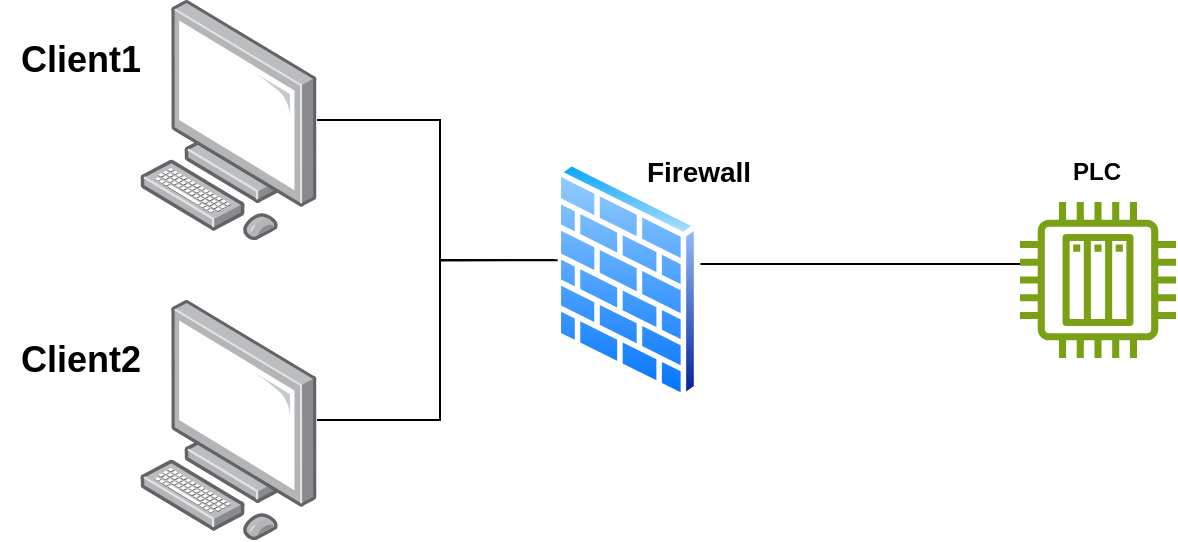 <mxfile version="22.1.9" type="device">
  <diagram name="Página-1" id="r3tNoG_vD98JxmsCDNUD">
    <mxGraphModel dx="1022" dy="513" grid="1" gridSize="10" guides="1" tooltips="1" connect="1" arrows="1" fold="1" page="1" pageScale="1" pageWidth="827" pageHeight="1169" math="0" shadow="0">
      <root>
        <mxCell id="0" />
        <mxCell id="1" parent="0" />
        <mxCell id="PRU5wxTGSgG_8JgcuDoo-1" value="" style="image;points=[];aspect=fixed;html=1;align=center;shadow=0;dashed=0;image=img/lib/allied_telesis/computer_and_terminals/Personal_Computer.svg;" vertex="1" parent="1">
          <mxGeometry x="170" y="160" width="88.54" height="120" as="geometry" />
        </mxCell>
        <mxCell id="PRU5wxTGSgG_8JgcuDoo-3" value="" style="image;points=[];aspect=fixed;html=1;align=center;shadow=0;dashed=0;image=img/lib/allied_telesis/computer_and_terminals/Personal_Computer.svg;" vertex="1" parent="1">
          <mxGeometry x="170" y="310" width="88.54" height="120" as="geometry" />
        </mxCell>
        <mxCell id="PRU5wxTGSgG_8JgcuDoo-4" value="" style="image;aspect=fixed;perimeter=ellipsePerimeter;html=1;align=center;shadow=0;dashed=0;spacingTop=3;image=img/lib/active_directory/firewall.svg;" vertex="1" parent="1">
          <mxGeometry x="377" y="240" width="73.2" height="120" as="geometry" />
        </mxCell>
        <mxCell id="PRU5wxTGSgG_8JgcuDoo-5" value="" style="sketch=0;outlineConnect=0;fontColor=#232F3E;gradientColor=none;fillColor=#7AA116;strokeColor=none;dashed=0;verticalLabelPosition=bottom;verticalAlign=top;align=center;html=1;fontSize=12;fontStyle=0;aspect=fixed;pointerEvents=1;shape=mxgraph.aws4.iot_thing_plc;" vertex="1" parent="1">
          <mxGeometry x="610" y="261" width="78" height="78" as="geometry" />
        </mxCell>
        <mxCell id="PRU5wxTGSgG_8JgcuDoo-10" value="" style="endArrow=none;html=1;rounded=0;edgeStyle=orthogonalEdgeStyle;entryX=0.025;entryY=0.418;entryDx=0;entryDy=0;entryPerimeter=0;" edge="1" parent="1" source="PRU5wxTGSgG_8JgcuDoo-1" target="PRU5wxTGSgG_8JgcuDoo-4">
          <mxGeometry width="50" height="50" relative="1" as="geometry">
            <mxPoint x="280" y="310" as="sourcePoint" />
            <mxPoint x="360" y="290" as="targetPoint" />
            <Array as="points">
              <mxPoint x="320" y="220" />
              <mxPoint x="320" y="290" />
            </Array>
          </mxGeometry>
        </mxCell>
        <mxCell id="PRU5wxTGSgG_8JgcuDoo-15" value="" style="endArrow=none;html=1;rounded=0;edgeStyle=orthogonalEdgeStyle;" edge="1" parent="1" source="PRU5wxTGSgG_8JgcuDoo-3" target="PRU5wxTGSgG_8JgcuDoo-4">
          <mxGeometry width="50" height="50" relative="1" as="geometry">
            <mxPoint x="360" y="340" as="sourcePoint" />
            <mxPoint x="370" y="290" as="targetPoint" />
            <Array as="points">
              <mxPoint x="320" y="370" />
              <mxPoint x="320" y="290" />
            </Array>
          </mxGeometry>
        </mxCell>
        <mxCell id="PRU5wxTGSgG_8JgcuDoo-19" value="" style="endArrow=none;html=1;rounded=0;edgeStyle=orthogonalEdgeStyle;exitX=1;exitY=0.5;exitDx=0;exitDy=0;" edge="1" parent="1">
          <mxGeometry width="50" height="50" relative="1" as="geometry">
            <mxPoint x="450.2" y="292" as="sourcePoint" />
            <mxPoint x="610" y="292" as="targetPoint" />
            <Array as="points" />
          </mxGeometry>
        </mxCell>
        <mxCell id="PRU5wxTGSgG_8JgcuDoo-20" value="&lt;font style=&quot;font-size: 18px;&quot;&gt;&lt;b&gt;Client1&lt;/b&gt;&lt;/font&gt;" style="text;html=1;align=center;verticalAlign=middle;resizable=0;points=[];autosize=1;strokeColor=none;fillColor=none;" vertex="1" parent="1">
          <mxGeometry x="100" y="170" width="80" height="40" as="geometry" />
        </mxCell>
        <mxCell id="PRU5wxTGSgG_8JgcuDoo-22" value="&lt;font style=&quot;font-size: 18px;&quot;&gt;&lt;b&gt;Client2&lt;/b&gt;&lt;/font&gt;" style="text;html=1;align=center;verticalAlign=middle;resizable=0;points=[];autosize=1;strokeColor=none;fillColor=none;" vertex="1" parent="1">
          <mxGeometry x="100" y="320" width="80" height="40" as="geometry" />
        </mxCell>
        <mxCell id="PRU5wxTGSgG_8JgcuDoo-23" value="&lt;b&gt;&lt;font style=&quot;font-size: 14px;&quot;&gt;Firewall&lt;/font&gt;&lt;/b&gt;" style="text;html=1;align=center;verticalAlign=middle;resizable=0;points=[];autosize=1;strokeColor=none;fillColor=none;" vertex="1" parent="1">
          <mxGeometry x="409" y="231" width="80" height="30" as="geometry" />
        </mxCell>
        <mxCell id="PRU5wxTGSgG_8JgcuDoo-24" value="&lt;b&gt;PLC&lt;/b&gt;" style="text;html=1;align=center;verticalAlign=middle;resizable=0;points=[];autosize=1;strokeColor=none;fillColor=none;" vertex="1" parent="1">
          <mxGeometry x="623" y="231" width="50" height="30" as="geometry" />
        </mxCell>
      </root>
    </mxGraphModel>
  </diagram>
</mxfile>
